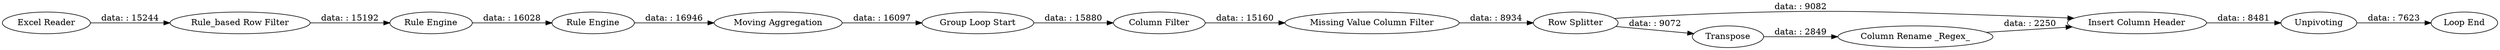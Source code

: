 digraph {
	"-8230827007815447451_10" [label="Excel Reader"]
	"4453929734630517366_46" [label="Insert Column Header"]
	"4453929734630517366_45" [label=Transpose]
	"-1266345045281102323_39" [label="Rule_based Row Filter"]
	"4453929734630517366_53" [label="Missing Value Column Filter"]
	"4453929734630517366_44" [label="Row Splitter"]
	"-1266345045281102323_42" [label="Moving Aggregation"]
	"4453929734630517366_52" [label="Column Rename _Regex_"]
	"-8230827007815447451_49" [label="Loop End"]
	"-1266345045281102323_51" [label="Rule Engine"]
	"4453929734630517366_48" [label="Column Filter"]
	"-1266345045281102323_41" [label="Rule Engine"]
	"-8230827007815447451_43" [label="Group Loop Start"]
	"-8230827007815447451_50" [label=Unpivoting]
	"-8230827007815447451_10" -> "-1266345045281102323_39" [label="data: : 15244"]
	"4453929734630517366_44" -> "4453929734630517366_45" [label="data: : 9072"]
	"4453929734630517366_44" -> "4453929734630517366_46" [label="data: : 9082"]
	"4453929734630517366_48" -> "4453929734630517366_53" [label="data: : 15160"]
	"-8230827007815447451_43" -> "4453929734630517366_48" [label="data: : 15880"]
	"4453929734630517366_46" -> "-8230827007815447451_50" [label="data: : 8481"]
	"-1266345045281102323_51" -> "-1266345045281102323_41" [label="data: : 16028"]
	"4453929734630517366_53" -> "4453929734630517366_44" [label="data: : 8934"]
	"4453929734630517366_45" -> "4453929734630517366_52" [label="data: : 2849"]
	"-1266345045281102323_39" -> "-1266345045281102323_51" [label="data: : 15192"]
	"-1266345045281102323_41" -> "-1266345045281102323_42" [label="data: : 16946"]
	"-8230827007815447451_50" -> "-8230827007815447451_49" [label="data: : 7623"]
	"-1266345045281102323_42" -> "-8230827007815447451_43" [label="data: : 16097"]
	"4453929734630517366_52" -> "4453929734630517366_46" [label="data: : 2250"]
	rankdir=LR
}
